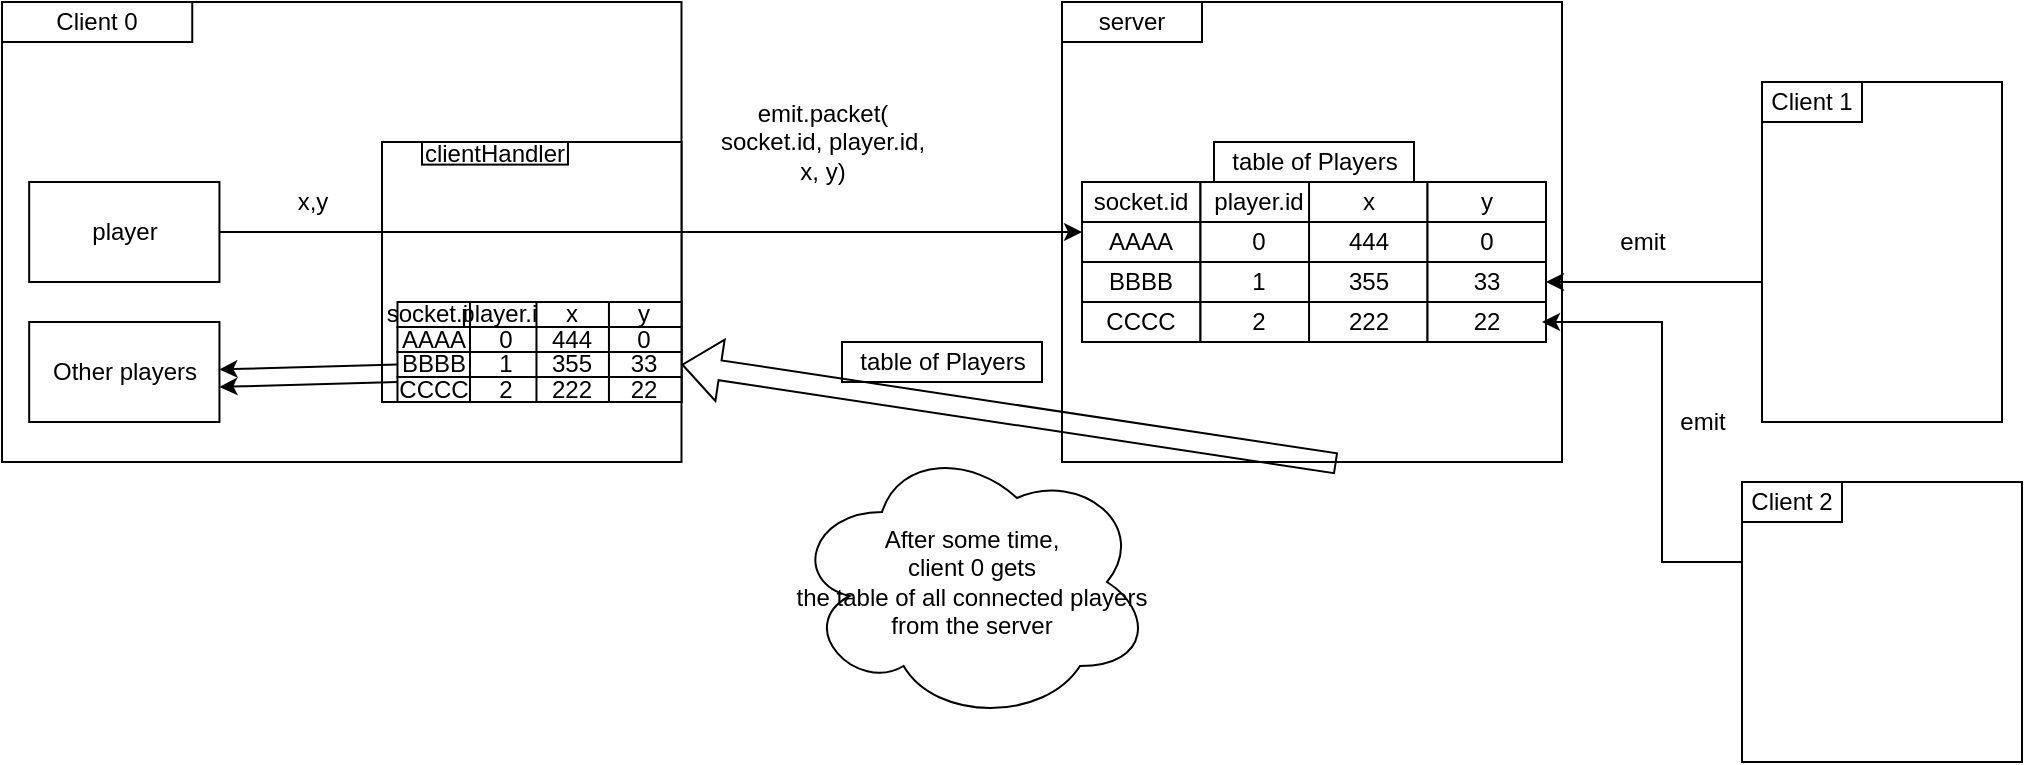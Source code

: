 <mxfile version="17.2.4" type="device"><diagram id="RFhb7cE_NHLmbLuAXBlZ" name="Page-1"><mxGraphModel dx="1800" dy="435" grid="1" gridSize="10" guides="1" tooltips="1" connect="1" arrows="1" fold="1" page="1" pageScale="1" pageWidth="850" pageHeight="1100" math="0" shadow="0"><root><mxCell id="0"/><mxCell id="1" parent="0"/><mxCell id="r1mFnjQIOA3dGdZpzEAT-5" value="" style="group" vertex="1" connectable="0" parent="1"><mxGeometry x="380" y="40" width="250" height="230" as="geometry"/></mxCell><mxCell id="r1mFnjQIOA3dGdZpzEAT-2" value="" style="rounded=0;whiteSpace=wrap;html=1;" vertex="1" parent="r1mFnjQIOA3dGdZpzEAT-5"><mxGeometry width="250" height="230" as="geometry"/></mxCell><mxCell id="r1mFnjQIOA3dGdZpzEAT-4" value="server" style="rounded=0;whiteSpace=wrap;html=1;" vertex="1" parent="r1mFnjQIOA3dGdZpzEAT-5"><mxGeometry width="70" height="20" as="geometry"/></mxCell><mxCell id="r1mFnjQIOA3dGdZpzEAT-59" value="" style="group" vertex="1" connectable="0" parent="r1mFnjQIOA3dGdZpzEAT-5"><mxGeometry x="10" y="90" width="232" height="80" as="geometry"/></mxCell><mxCell id="r1mFnjQIOA3dGdZpzEAT-39" value="" style="group" vertex="1" connectable="0" parent="r1mFnjQIOA3dGdZpzEAT-59"><mxGeometry width="232" height="20" as="geometry"/></mxCell><mxCell id="r1mFnjQIOA3dGdZpzEAT-37" value="" style="group" vertex="1" connectable="0" parent="r1mFnjQIOA3dGdZpzEAT-39"><mxGeometry width="172.766" height="20" as="geometry"/></mxCell><mxCell id="r1mFnjQIOA3dGdZpzEAT-15" value="socket.id" style="rounded=0;whiteSpace=wrap;html=1;" vertex="1" parent="r1mFnjQIOA3dGdZpzEAT-37"><mxGeometry width="59.234" height="20" as="geometry"/></mxCell><mxCell id="r1mFnjQIOA3dGdZpzEAT-16" value="player.id" style="rounded=0;whiteSpace=wrap;html=1;" vertex="1" parent="r1mFnjQIOA3dGdZpzEAT-37"><mxGeometry x="59.234" width="59.234" height="20" as="geometry"/></mxCell><mxCell id="r1mFnjQIOA3dGdZpzEAT-17" value="x" style="rounded=0;whiteSpace=wrap;html=1;" vertex="1" parent="r1mFnjQIOA3dGdZpzEAT-37"><mxGeometry x="113.532" width="59.234" height="20" as="geometry"/></mxCell><mxCell id="r1mFnjQIOA3dGdZpzEAT-38" value="y" style="rounded=0;whiteSpace=wrap;html=1;" vertex="1" parent="r1mFnjQIOA3dGdZpzEAT-39"><mxGeometry x="172.766" width="59.234" height="20" as="geometry"/></mxCell><mxCell id="r1mFnjQIOA3dGdZpzEAT-40" value="" style="group" vertex="1" connectable="0" parent="r1mFnjQIOA3dGdZpzEAT-59"><mxGeometry y="20" width="232" height="20" as="geometry"/></mxCell><mxCell id="r1mFnjQIOA3dGdZpzEAT-41" value="" style="group" vertex="1" connectable="0" parent="r1mFnjQIOA3dGdZpzEAT-40"><mxGeometry width="172.766" height="20" as="geometry"/></mxCell><mxCell id="r1mFnjQIOA3dGdZpzEAT-42" value="AAAA" style="rounded=0;whiteSpace=wrap;html=1;" vertex="1" parent="r1mFnjQIOA3dGdZpzEAT-41"><mxGeometry width="59.234" height="20" as="geometry"/></mxCell><mxCell id="r1mFnjQIOA3dGdZpzEAT-43" value="0" style="rounded=0;whiteSpace=wrap;html=1;" vertex="1" parent="r1mFnjQIOA3dGdZpzEAT-41"><mxGeometry x="59.234" width="59.234" height="20" as="geometry"/></mxCell><mxCell id="r1mFnjQIOA3dGdZpzEAT-44" value="444" style="rounded=0;whiteSpace=wrap;html=1;" vertex="1" parent="r1mFnjQIOA3dGdZpzEAT-41"><mxGeometry x="113.532" width="59.234" height="20" as="geometry"/></mxCell><mxCell id="r1mFnjQIOA3dGdZpzEAT-45" value="0" style="rounded=0;whiteSpace=wrap;html=1;" vertex="1" parent="r1mFnjQIOA3dGdZpzEAT-40"><mxGeometry x="172.766" width="59.234" height="20" as="geometry"/></mxCell><mxCell id="r1mFnjQIOA3dGdZpzEAT-46" value="" style="group" vertex="1" connectable="0" parent="r1mFnjQIOA3dGdZpzEAT-59"><mxGeometry y="40" width="232" height="20" as="geometry"/></mxCell><mxCell id="r1mFnjQIOA3dGdZpzEAT-47" value="" style="group" vertex="1" connectable="0" parent="r1mFnjQIOA3dGdZpzEAT-46"><mxGeometry width="172.766" height="20" as="geometry"/></mxCell><mxCell id="r1mFnjQIOA3dGdZpzEAT-48" value="BBBB" style="rounded=0;whiteSpace=wrap;html=1;" vertex="1" parent="r1mFnjQIOA3dGdZpzEAT-47"><mxGeometry width="59.234" height="20" as="geometry"/></mxCell><mxCell id="r1mFnjQIOA3dGdZpzEAT-49" value="1" style="rounded=0;whiteSpace=wrap;html=1;" vertex="1" parent="r1mFnjQIOA3dGdZpzEAT-47"><mxGeometry x="59.234" width="59.234" height="20" as="geometry"/></mxCell><mxCell id="r1mFnjQIOA3dGdZpzEAT-50" value="355" style="rounded=0;whiteSpace=wrap;html=1;" vertex="1" parent="r1mFnjQIOA3dGdZpzEAT-47"><mxGeometry x="113.532" width="59.234" height="20" as="geometry"/></mxCell><mxCell id="r1mFnjQIOA3dGdZpzEAT-51" value="33" style="rounded=0;whiteSpace=wrap;html=1;" vertex="1" parent="r1mFnjQIOA3dGdZpzEAT-46"><mxGeometry x="172.766" width="59.234" height="20" as="geometry"/></mxCell><mxCell id="r1mFnjQIOA3dGdZpzEAT-52" value="" style="group" vertex="1" connectable="0" parent="r1mFnjQIOA3dGdZpzEAT-59"><mxGeometry y="60" width="232" height="20" as="geometry"/></mxCell><mxCell id="r1mFnjQIOA3dGdZpzEAT-53" value="" style="group" vertex="1" connectable="0" parent="r1mFnjQIOA3dGdZpzEAT-52"><mxGeometry width="172.766" height="20" as="geometry"/></mxCell><mxCell id="r1mFnjQIOA3dGdZpzEAT-54" value="CCCC" style="rounded=0;whiteSpace=wrap;html=1;" vertex="1" parent="r1mFnjQIOA3dGdZpzEAT-53"><mxGeometry width="59.234" height="20" as="geometry"/></mxCell><mxCell id="r1mFnjQIOA3dGdZpzEAT-55" value="2" style="rounded=0;whiteSpace=wrap;html=1;" vertex="1" parent="r1mFnjQIOA3dGdZpzEAT-53"><mxGeometry x="59.234" width="59.234" height="20" as="geometry"/></mxCell><mxCell id="r1mFnjQIOA3dGdZpzEAT-56" value="222" style="rounded=0;whiteSpace=wrap;html=1;" vertex="1" parent="r1mFnjQIOA3dGdZpzEAT-53"><mxGeometry x="113.532" width="59.234" height="20" as="geometry"/></mxCell><mxCell id="r1mFnjQIOA3dGdZpzEAT-57" value="22" style="rounded=0;whiteSpace=wrap;html=1;" vertex="1" parent="r1mFnjQIOA3dGdZpzEAT-52"><mxGeometry x="172.766" width="59.234" height="20" as="geometry"/></mxCell><mxCell id="r1mFnjQIOA3dGdZpzEAT-96" value="" style="group" vertex="1" connectable="0" parent="r1mFnjQIOA3dGdZpzEAT-5"><mxGeometry x="76" y="70" width="100" height="20" as="geometry"/></mxCell><mxCell id="r1mFnjQIOA3dGdZpzEAT-94" value="" style="rounded=0;whiteSpace=wrap;html=1;" vertex="1" parent="r1mFnjQIOA3dGdZpzEAT-96"><mxGeometry width="100" height="20" as="geometry"/></mxCell><mxCell id="r1mFnjQIOA3dGdZpzEAT-95" value="table of Players" style="text;html=1;align=center;verticalAlign=middle;resizable=0;points=[];autosize=1;strokeColor=none;fillColor=none;" vertex="1" parent="r1mFnjQIOA3dGdZpzEAT-96"><mxGeometry width="100" height="20" as="geometry"/></mxCell><mxCell id="r1mFnjQIOA3dGdZpzEAT-6" value="" style="group" vertex="1" connectable="0" parent="1"><mxGeometry x="-150" y="40" width="575" height="360" as="geometry"/></mxCell><mxCell id="r1mFnjQIOA3dGdZpzEAT-7" value="" style="rounded=0;whiteSpace=wrap;html=1;" vertex="1" parent="r1mFnjQIOA3dGdZpzEAT-6"><mxGeometry width="339.744" height="230" as="geometry"/></mxCell><mxCell id="r1mFnjQIOA3dGdZpzEAT-8" value="Client 0" style="rounded=0;whiteSpace=wrap;html=1;" vertex="1" parent="r1mFnjQIOA3dGdZpzEAT-6"><mxGeometry width="95.128" height="20" as="geometry"/></mxCell><mxCell id="r1mFnjQIOA3dGdZpzEAT-20" value="" style="group" vertex="1" connectable="0" parent="r1mFnjQIOA3dGdZpzEAT-6"><mxGeometry x="210" y="70" width="129.74" height="130" as="geometry"/></mxCell><mxCell id="r1mFnjQIOA3dGdZpzEAT-21" value="" style="rounded=0;whiteSpace=wrap;html=1;" vertex="1" parent="r1mFnjQIOA3dGdZpzEAT-20"><mxGeometry x="-20" width="149.74" height="130" as="geometry"/></mxCell><mxCell id="r1mFnjQIOA3dGdZpzEAT-22" value="clientHandler" style="rounded=0;whiteSpace=wrap;html=1;" vertex="1" parent="r1mFnjQIOA3dGdZpzEAT-20"><mxGeometry width="72.979" height="11.3" as="geometry"/></mxCell><mxCell id="r1mFnjQIOA3dGdZpzEAT-67" value="" style="group" vertex="1" connectable="0" parent="r1mFnjQIOA3dGdZpzEAT-20"><mxGeometry x="-12.26" y="80" width="142" height="50" as="geometry"/></mxCell><mxCell id="r1mFnjQIOA3dGdZpzEAT-68" value="" style="group" vertex="1" connectable="0" parent="r1mFnjQIOA3dGdZpzEAT-67"><mxGeometry width="142" height="12.5" as="geometry"/></mxCell><mxCell id="r1mFnjQIOA3dGdZpzEAT-69" value="" style="group" vertex="1" connectable="0" parent="r1mFnjQIOA3dGdZpzEAT-68"><mxGeometry width="105.745" height="12.5" as="geometry"/></mxCell><mxCell id="r1mFnjQIOA3dGdZpzEAT-70" value="socket.id" style="rounded=0;whiteSpace=wrap;html=1;" vertex="1" parent="r1mFnjQIOA3dGdZpzEAT-69"><mxGeometry width="36.255" height="12.5" as="geometry"/></mxCell><mxCell id="r1mFnjQIOA3dGdZpzEAT-71" value="player.id" style="rounded=0;whiteSpace=wrap;html=1;" vertex="1" parent="r1mFnjQIOA3dGdZpzEAT-69"><mxGeometry x="36.255" width="36.255" height="12.5" as="geometry"/></mxCell><mxCell id="r1mFnjQIOA3dGdZpzEAT-72" value="x" style="rounded=0;whiteSpace=wrap;html=1;" vertex="1" parent="r1mFnjQIOA3dGdZpzEAT-69"><mxGeometry x="69.489" width="36.255" height="12.5" as="geometry"/></mxCell><mxCell id="r1mFnjQIOA3dGdZpzEAT-73" value="y" style="rounded=0;whiteSpace=wrap;html=1;" vertex="1" parent="r1mFnjQIOA3dGdZpzEAT-68"><mxGeometry x="105.745" width="36.255" height="12.5" as="geometry"/></mxCell><mxCell id="r1mFnjQIOA3dGdZpzEAT-74" value="" style="group" vertex="1" connectable="0" parent="r1mFnjQIOA3dGdZpzEAT-67"><mxGeometry y="12.5" width="142" height="12.5" as="geometry"/></mxCell><mxCell id="r1mFnjQIOA3dGdZpzEAT-75" value="" style="group" vertex="1" connectable="0" parent="r1mFnjQIOA3dGdZpzEAT-74"><mxGeometry width="105.745" height="12.5" as="geometry"/></mxCell><mxCell id="r1mFnjQIOA3dGdZpzEAT-76" value="AAAA" style="rounded=0;whiteSpace=wrap;html=1;" vertex="1" parent="r1mFnjQIOA3dGdZpzEAT-75"><mxGeometry width="36.255" height="12.5" as="geometry"/></mxCell><mxCell id="r1mFnjQIOA3dGdZpzEAT-77" value="0" style="rounded=0;whiteSpace=wrap;html=1;" vertex="1" parent="r1mFnjQIOA3dGdZpzEAT-75"><mxGeometry x="36.255" width="36.255" height="12.5" as="geometry"/></mxCell><mxCell id="r1mFnjQIOA3dGdZpzEAT-78" value="444" style="rounded=0;whiteSpace=wrap;html=1;" vertex="1" parent="r1mFnjQIOA3dGdZpzEAT-75"><mxGeometry x="69.489" width="36.255" height="12.5" as="geometry"/></mxCell><mxCell id="r1mFnjQIOA3dGdZpzEAT-79" value="0" style="rounded=0;whiteSpace=wrap;html=1;" vertex="1" parent="r1mFnjQIOA3dGdZpzEAT-74"><mxGeometry x="105.745" width="36.255" height="12.5" as="geometry"/></mxCell><mxCell id="r1mFnjQIOA3dGdZpzEAT-80" value="" style="group" vertex="1" connectable="0" parent="r1mFnjQIOA3dGdZpzEAT-67"><mxGeometry y="25" width="142" height="12.5" as="geometry"/></mxCell><mxCell id="r1mFnjQIOA3dGdZpzEAT-81" value="" style="group" vertex="1" connectable="0" parent="r1mFnjQIOA3dGdZpzEAT-80"><mxGeometry width="105.745" height="12.5" as="geometry"/></mxCell><mxCell id="r1mFnjQIOA3dGdZpzEAT-82" value="BBBB" style="rounded=0;whiteSpace=wrap;html=1;" vertex="1" parent="r1mFnjQIOA3dGdZpzEAT-81"><mxGeometry width="36.255" height="12.5" as="geometry"/></mxCell><mxCell id="r1mFnjQIOA3dGdZpzEAT-83" value="1" style="rounded=0;whiteSpace=wrap;html=1;" vertex="1" parent="r1mFnjQIOA3dGdZpzEAT-81"><mxGeometry x="36.255" width="36.255" height="12.5" as="geometry"/></mxCell><mxCell id="r1mFnjQIOA3dGdZpzEAT-84" value="355" style="rounded=0;whiteSpace=wrap;html=1;" vertex="1" parent="r1mFnjQIOA3dGdZpzEAT-81"><mxGeometry x="69.489" width="36.255" height="12.5" as="geometry"/></mxCell><mxCell id="r1mFnjQIOA3dGdZpzEAT-85" value="33" style="rounded=0;whiteSpace=wrap;html=1;" vertex="1" parent="r1mFnjQIOA3dGdZpzEAT-80"><mxGeometry x="105.745" width="36.255" height="12.5" as="geometry"/></mxCell><mxCell id="r1mFnjQIOA3dGdZpzEAT-86" value="" style="group" vertex="1" connectable="0" parent="r1mFnjQIOA3dGdZpzEAT-67"><mxGeometry y="37.5" width="142" height="12.5" as="geometry"/></mxCell><mxCell id="r1mFnjQIOA3dGdZpzEAT-87" value="" style="group" vertex="1" connectable="0" parent="r1mFnjQIOA3dGdZpzEAT-86"><mxGeometry width="105.745" height="12.5" as="geometry"/></mxCell><mxCell id="r1mFnjQIOA3dGdZpzEAT-88" value="CCCC" style="rounded=0;whiteSpace=wrap;html=1;" vertex="1" parent="r1mFnjQIOA3dGdZpzEAT-87"><mxGeometry width="36.255" height="12.5" as="geometry"/></mxCell><mxCell id="r1mFnjQIOA3dGdZpzEAT-89" value="2" style="rounded=0;whiteSpace=wrap;html=1;" vertex="1" parent="r1mFnjQIOA3dGdZpzEAT-87"><mxGeometry x="36.255" width="36.255" height="12.5" as="geometry"/></mxCell><mxCell id="r1mFnjQIOA3dGdZpzEAT-90" value="222" style="rounded=0;whiteSpace=wrap;html=1;" vertex="1" parent="r1mFnjQIOA3dGdZpzEAT-87"><mxGeometry x="69.489" width="36.255" height="12.5" as="geometry"/></mxCell><mxCell id="r1mFnjQIOA3dGdZpzEAT-91" value="22" style="rounded=0;whiteSpace=wrap;html=1;" vertex="1" parent="r1mFnjQIOA3dGdZpzEAT-86"><mxGeometry x="105.745" width="36.255" height="12.5" as="geometry"/></mxCell><mxCell id="r1mFnjQIOA3dGdZpzEAT-23" value="player" style="rounded=0;whiteSpace=wrap;html=1;" vertex="1" parent="r1mFnjQIOA3dGdZpzEAT-6"><mxGeometry x="13.59" y="90" width="95.128" height="50" as="geometry"/></mxCell><mxCell id="r1mFnjQIOA3dGdZpzEAT-31" value="Other players" style="rounded=0;whiteSpace=wrap;html=1;" vertex="1" parent="r1mFnjQIOA3dGdZpzEAT-6"><mxGeometry x="13.59" y="160" width="95.128" height="50" as="geometry"/></mxCell><mxCell id="r1mFnjQIOA3dGdZpzEAT-33" value="x,y" style="text;html=1;align=center;verticalAlign=middle;resizable=0;points=[];autosize=1;strokeColor=none;fillColor=none;" vertex="1" parent="r1mFnjQIOA3dGdZpzEAT-6"><mxGeometry x="140" y="90" width="30" height="20" as="geometry"/></mxCell><mxCell id="r1mFnjQIOA3dGdZpzEAT-34" value="emit.packet(&lt;br&gt;socket.id, player.id,&lt;br&gt;x, y)" style="text;html=1;align=center;verticalAlign=middle;resizable=0;points=[];autosize=1;strokeColor=none;fillColor=none;" vertex="1" parent="r1mFnjQIOA3dGdZpzEAT-6"><mxGeometry x="350" y="45" width="120" height="50" as="geometry"/></mxCell><mxCell id="r1mFnjQIOA3dGdZpzEAT-97" value="" style="group" vertex="1" connectable="0" parent="r1mFnjQIOA3dGdZpzEAT-6"><mxGeometry x="420" y="170" width="100" height="20" as="geometry"/></mxCell><mxCell id="r1mFnjQIOA3dGdZpzEAT-98" value="" style="rounded=0;whiteSpace=wrap;html=1;" vertex="1" parent="r1mFnjQIOA3dGdZpzEAT-97"><mxGeometry width="100" height="20" as="geometry"/></mxCell><mxCell id="r1mFnjQIOA3dGdZpzEAT-99" value="table of Players" style="text;html=1;align=center;verticalAlign=middle;resizable=0;points=[];autosize=1;strokeColor=none;fillColor=none;" vertex="1" parent="r1mFnjQIOA3dGdZpzEAT-97"><mxGeometry width="100" height="20" as="geometry"/></mxCell><mxCell id="r1mFnjQIOA3dGdZpzEAT-92" value="After some time,&lt;br&gt;client 0 gets&lt;br&gt;the table of all connected players from the server" style="ellipse;shape=cloud;whiteSpace=wrap;html=1;" vertex="1" parent="r1mFnjQIOA3dGdZpzEAT-6"><mxGeometry x="395" y="220" width="180" height="140" as="geometry"/></mxCell><mxCell id="r1mFnjQIOA3dGdZpzEAT-102" value="" style="endArrow=classic;html=1;rounded=0;exitX=0;exitY=0.5;exitDx=0;exitDy=0;" edge="1" parent="r1mFnjQIOA3dGdZpzEAT-6" source="r1mFnjQIOA3dGdZpzEAT-82" target="r1mFnjQIOA3dGdZpzEAT-31"><mxGeometry width="50" height="50" relative="1" as="geometry"><mxPoint x="260" y="250" as="sourcePoint"/><mxPoint x="310" y="200" as="targetPoint"/></mxGeometry></mxCell><mxCell id="r1mFnjQIOA3dGdZpzEAT-103" value="" style="endArrow=classic;html=1;rounded=0;exitX=0;exitY=0.5;exitDx=0;exitDy=0;" edge="1" parent="r1mFnjQIOA3dGdZpzEAT-6"><mxGeometry width="50" height="50" relative="1" as="geometry"><mxPoint x="197.74" y="190" as="sourcePoint"/><mxPoint x="108.718" y="192.444" as="targetPoint"/></mxGeometry></mxCell><mxCell id="r1mFnjQIOA3dGdZpzEAT-9" value="" style="group" vertex="1" connectable="0" parent="1"><mxGeometry x="730" y="80" width="120" height="170" as="geometry"/></mxCell><mxCell id="r1mFnjQIOA3dGdZpzEAT-10" value="" style="rounded=0;whiteSpace=wrap;html=1;" vertex="1" parent="r1mFnjQIOA3dGdZpzEAT-9"><mxGeometry width="120" height="170" as="geometry"/></mxCell><mxCell id="r1mFnjQIOA3dGdZpzEAT-11" value="Client 1" style="rounded=0;whiteSpace=wrap;html=1;" vertex="1" parent="r1mFnjQIOA3dGdZpzEAT-9"><mxGeometry width="50" height="20" as="geometry"/></mxCell><mxCell id="r1mFnjQIOA3dGdZpzEAT-12" value="" style="group" vertex="1" connectable="0" parent="1"><mxGeometry x="720" y="280" width="140" height="140" as="geometry"/></mxCell><mxCell id="r1mFnjQIOA3dGdZpzEAT-13" value="" style="rounded=0;whiteSpace=wrap;html=1;" vertex="1" parent="r1mFnjQIOA3dGdZpzEAT-12"><mxGeometry width="140" height="140" as="geometry"/></mxCell><mxCell id="r1mFnjQIOA3dGdZpzEAT-14" value="Client 2" style="rounded=0;whiteSpace=wrap;html=1;" vertex="1" parent="r1mFnjQIOA3dGdZpzEAT-12"><mxGeometry width="50" height="20" as="geometry"/></mxCell><mxCell id="r1mFnjQIOA3dGdZpzEAT-32" value="" style="endArrow=classic;html=1;rounded=0;exitX=1;exitY=0.5;exitDx=0;exitDy=0;entryX=0;entryY=0.25;entryDx=0;entryDy=0;" edge="1" parent="1" source="r1mFnjQIOA3dGdZpzEAT-23" target="r1mFnjQIOA3dGdZpzEAT-42"><mxGeometry width="50" height="50" relative="1" as="geometry"><mxPoint x="240" y="260" as="sourcePoint"/><mxPoint x="290" y="155" as="targetPoint"/></mxGeometry></mxCell><mxCell id="r1mFnjQIOA3dGdZpzEAT-36" style="edgeStyle=orthogonalEdgeStyle;rounded=0;orthogonalLoop=1;jettySize=auto;html=1;entryX=1;entryY=0.5;entryDx=0;entryDy=0;" edge="1" parent="1" source="r1mFnjQIOA3dGdZpzEAT-10" target="r1mFnjQIOA3dGdZpzEAT-51"><mxGeometry relative="1" as="geometry"><mxPoint x="640" y="155" as="targetPoint"/><Array as="points"><mxPoint x="700" y="180"/><mxPoint x="700" y="180"/></Array></mxGeometry></mxCell><mxCell id="r1mFnjQIOA3dGdZpzEAT-60" style="edgeStyle=orthogonalEdgeStyle;rounded=0;orthogonalLoop=1;jettySize=auto;html=1;" edge="1" parent="1" source="r1mFnjQIOA3dGdZpzEAT-13"><mxGeometry relative="1" as="geometry"><mxPoint x="620" y="200" as="targetPoint"/><Array as="points"><mxPoint x="680" y="320"/><mxPoint x="680" y="200"/></Array></mxGeometry></mxCell><mxCell id="r1mFnjQIOA3dGdZpzEAT-62" value="emit" style="text;html=1;align=center;verticalAlign=middle;resizable=0;points=[];autosize=1;strokeColor=none;fillColor=none;" vertex="1" parent="1"><mxGeometry x="650" y="150" width="40" height="20" as="geometry"/></mxCell><mxCell id="r1mFnjQIOA3dGdZpzEAT-63" value="emit" style="text;html=1;align=center;verticalAlign=middle;resizable=0;points=[];autosize=1;strokeColor=none;fillColor=none;" vertex="1" parent="1"><mxGeometry x="680" y="240" width="40" height="20" as="geometry"/></mxCell><mxCell id="r1mFnjQIOA3dGdZpzEAT-101" value="" style="shape=flexArrow;endArrow=classic;html=1;rounded=0;exitX=0.549;exitY=1.003;exitDx=0;exitDy=0;exitPerimeter=0;entryX=1;entryY=0.5;entryDx=0;entryDy=0;" edge="1" parent="1" source="r1mFnjQIOA3dGdZpzEAT-2" target="r1mFnjQIOA3dGdZpzEAT-85"><mxGeometry width="50" height="50" relative="1" as="geometry"><mxPoint x="280" y="340" as="sourcePoint"/><mxPoint x="330" y="290" as="targetPoint"/></mxGeometry></mxCell></root></mxGraphModel></diagram></mxfile>